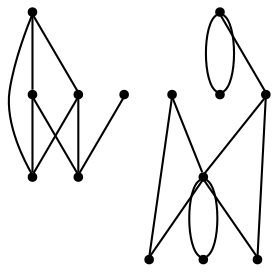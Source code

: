 graph {
  node [shape=point,comment="{\"directed\":false,\"doi\":\"10.1007/978-3-540-24595-7_14 \",\"figure\":\"1 (1)\"}"]

  v0 [pos="610.5093908975291,235.2321079799106"]
  v1 [pos="575.6279069767443,330.98209017799"]
  v2 [pos="837.0515170784884,339.7321791875929"]
  v3 [pos="800.4197311046512,429.9821308680942"]
  v4 [pos="697.6505995639535,470.35714104062026"]
  v5 [pos="401.34548964389535,435.6071562994093"]
  v6 [pos="366.52650685864825,374.6071588425408"]
  v7 [pos="392.7188862645349,400.7321766444614"]
  v8 [pos="340.3341433502907,365.85719698951345"]
  v9 [pos="244.56632733012356,365.85719698951345"]
  v10 [pos="218.43646495730377,348.4821410406202"]
  v11 [pos="209.6848354605741,243.85713849748873"]
  v12 [pos="200.93320993822675,313.60709780738455"]
  v13 [pos="706.3397279251453,200.35712832496267"]

  v0 -- v1 [id="-1",pos="610.5093908975291,235.2321079799106 584.8107610847151,258.5999594522673 569.7018168604651,292.41222081000654 575.6279069767443,330.98209017799"]
  v0 -- v2 [id="-2",pos="610.5093908975291,235.2321079799106 633.7958788062541,209.4386660872981 667.764872192517,194.18215070451998 705.2770257994185,194.18215070451998 780.1159156976744,194.18215070451998 840.8564316860464,254.9070449102491 840.8564316860464,329.7320774623325 840.8564316860464,333.1898008807662 840.7267241675562,336.617423580463 837.0515170784884,339.7321791875929"]
  v3 -- v2 [id="-3",pos="800.4197311046512,429.9821308680942 822.3090628946827,405.51368302897225 837.8770922849818,374.56131585417586 837.0515170784884,339.7321791875929"]
  v3 -- v4 [id="-4",pos="800.4197311046512,429.9821308680942 774.3113791398395,451.10637024458583 741.4401510604603,465.2863275437127 705.2770257994185,465.2863275437127 702.7953303044528,465.2863275437127 700.3291423805463,465.2195486441236 697.6505995639535,470.35714104062026"]
  v1 -- v4 [id="-5",pos="575.6279069767443,330.98209017799 569.7018168604651,402.07587614435613 626.4767723849175,461.24320773827014 697.6505995639535,470.35714104062026"]
  v5 -- v11 [id="-7",pos="401.34548964389535,435.6071562994093 432.0762082122093,410.4487827845981 448.15420603197674,374.0113031296502 448.15420603197674,335.81143333798354 448.15420603197674,260.7613336472283 387.2303597383721,199.8530796595981 312.1705577761628,199.8530796595981 274.5385628633721,199.8530796595981 238.59021166424418,215.44044131324392 209.6848354605741,243.85713849748873"]
  v6 -- v10 [id="-8",pos="366.52650685864825,374.6071588425408 366.95992914244187,371.24869936988455 367.7142351017442,365.1779901413689 367.7142351017442,359.0864272344679 367.7142351017442,318.1404840378533 334.47472747093025,284.91141909644705 293.521261809593,284.91141909644705 257.61459393168604,284.91141909644705 226.8630337027616,310.6196812220981 218.43646495730377,348.4821410406202"]
  v7 -- v12 [id="-9",pos="392.7188862645349,400.7321766444614 369.9979787427325,431.3820611862908 336.3750545058139,450.5572727748325 300.0516488008721,450.5572727748325 243.3369276889535,450.5572727748325 197.30337481831396,404.5362563360304 197.30337481831396,347.83205304827 197.30337481831396,334.64464460100436 199.84550099927324,321.57803490048354 200.93320993822675,313.60709780738455"]
  v8 -- v9 [id="-10",pos="340.3341433502907,365.85719698951345 342.14280523255815,389.0363784063429 319.9803461119186,410.9279087611606 292.75446039244184,410.9279087611606 265.53272392805235,410.9279087611606 243.37026480741278,389.0363784063429 244.56632733012356,365.85719698951345"]
  v9 -- v8 [id="-11",pos="244.56632733012356,365.85719698951345 340.3341433502907,365.85719698951345 340.3341433502907,365.85719698951345 340.3341433502907,365.85719698951345"]
  v0 -- v3 [id="-13",pos="610.5093908975291,235.2321079799106 800.4197311046512,429.9821308680942 800.4197311046512,429.9821308680942 800.4197311046512,429.9821308680942"]
  v1 -- v2 [id="-14",pos="575.6279069767443,330.98209017799 837.0515170784884,339.7321791875929 837.0515170784884,339.7321791875929 837.0515170784884,339.7321791875929"]
  v8 -- v11 [id="-15",pos="340.3341433502907,365.85719698951345 209.6848354605741,243.85713849748873 209.6848354605741,243.85713849748873 209.6848354605741,243.85713849748873"]
  v5 -- v8 [id="-16",pos="401.34548964389535,435.6071562994093 340.3341433502907,365.85719698951345 340.3341433502907,365.85719698951345 340.3341433502907,365.85719698951345"]
  v7 -- v12 [id="-19",pos="392.7188862645349,400.7321766444614 200.93320993822675,313.60709780738455 200.93320993822675,313.60709780738455 200.93320993822675,313.60709780738455"]
  v8 -- v10 [id="-20",pos="340.3341433502907,365.85719698951345 218.43646495730377,348.4821410406202 218.43646495730377,348.4821410406202 218.43646495730377,348.4821410406202"]
  v6 -- v8 [id="-21",pos="366.52650685864825,374.6071588425408 340.3341433502907,365.85719698951345 340.3341433502907,365.85719698951345 340.3341433502907,365.85719698951345"]
  v13 -- v4 [id="-12",pos="706.3397279251453,200.35712832496267 697.6505995639535,470.35714104062026 697.6505995639535,470.35714104062026 697.6505995639535,470.35714104062026"]
  v7 -- v5 [id="-17",pos="392.7188862645349,400.7321766444614 398.0136219113372,404.32059878394705 398.0136219113372,404.32059878394705 398.0136219113372,404.32059878394705 401.34548964389535,435.6071562994093 401.34548964389535,435.6071562994093 401.34548964389535,435.6071562994093"]
}